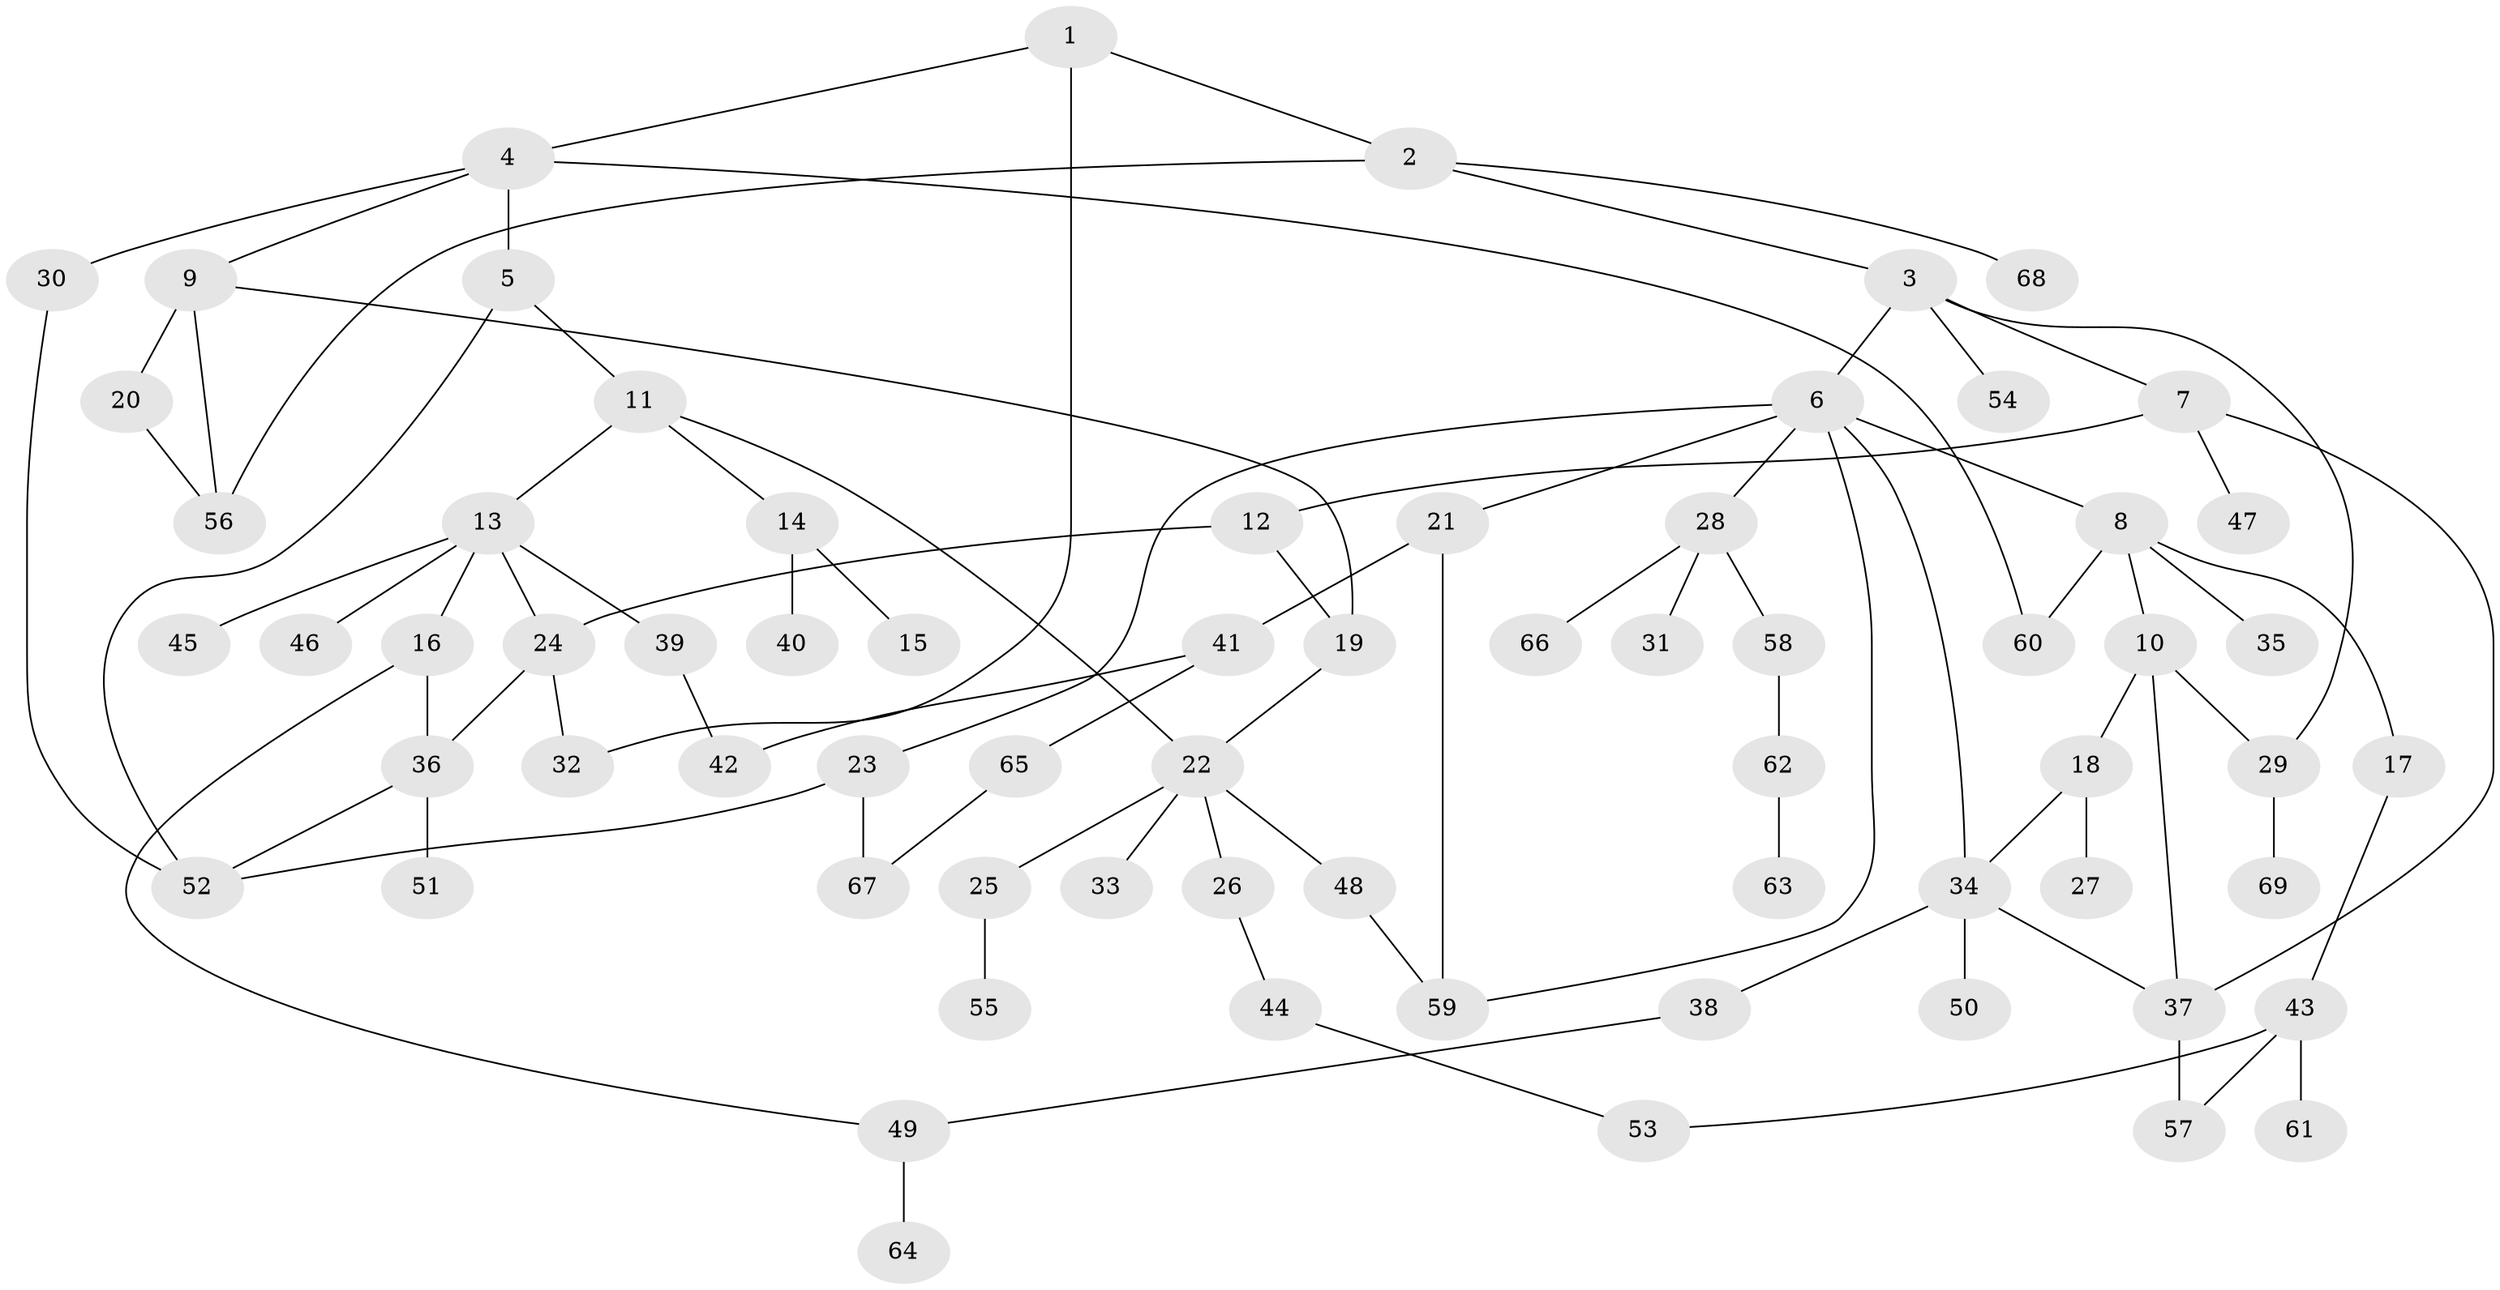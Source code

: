 // coarse degree distribution, {3: 0.10869565217391304, 4: 0.15217391304347827, 6: 0.043478260869565216, 7: 0.021739130434782608, 8: 0.021739130434782608, 5: 0.08695652173913043, 2: 0.30434782608695654, 1: 0.2608695652173913}
// Generated by graph-tools (version 1.1) at 2025/51/02/27/25 19:51:41]
// undirected, 69 vertices, 90 edges
graph export_dot {
graph [start="1"]
  node [color=gray90,style=filled];
  1;
  2;
  3;
  4;
  5;
  6;
  7;
  8;
  9;
  10;
  11;
  12;
  13;
  14;
  15;
  16;
  17;
  18;
  19;
  20;
  21;
  22;
  23;
  24;
  25;
  26;
  27;
  28;
  29;
  30;
  31;
  32;
  33;
  34;
  35;
  36;
  37;
  38;
  39;
  40;
  41;
  42;
  43;
  44;
  45;
  46;
  47;
  48;
  49;
  50;
  51;
  52;
  53;
  54;
  55;
  56;
  57;
  58;
  59;
  60;
  61;
  62;
  63;
  64;
  65;
  66;
  67;
  68;
  69;
  1 -- 2;
  1 -- 4;
  1 -- 32;
  2 -- 3;
  2 -- 56;
  2 -- 68;
  3 -- 6;
  3 -- 7;
  3 -- 54;
  3 -- 29;
  4 -- 5;
  4 -- 9;
  4 -- 30;
  4 -- 60;
  5 -- 11;
  5 -- 52;
  6 -- 8;
  6 -- 21;
  6 -- 23;
  6 -- 28;
  6 -- 59;
  6 -- 34;
  7 -- 12;
  7 -- 37;
  7 -- 47;
  8 -- 10;
  8 -- 17;
  8 -- 35;
  8 -- 60;
  9 -- 19;
  9 -- 20;
  9 -- 56;
  10 -- 18;
  10 -- 29;
  10 -- 37;
  11 -- 13;
  11 -- 14;
  11 -- 22;
  12 -- 24;
  12 -- 19;
  13 -- 16;
  13 -- 39;
  13 -- 45;
  13 -- 46;
  13 -- 24;
  14 -- 15;
  14 -- 40;
  16 -- 36;
  16 -- 49;
  17 -- 43;
  18 -- 27;
  18 -- 34;
  19 -- 22;
  20 -- 56;
  21 -- 41;
  21 -- 59;
  22 -- 25;
  22 -- 26;
  22 -- 33;
  22 -- 48;
  23 -- 67;
  23 -- 52;
  24 -- 32;
  24 -- 36;
  25 -- 55;
  26 -- 44;
  28 -- 31;
  28 -- 58;
  28 -- 66;
  29 -- 69;
  30 -- 52;
  34 -- 38;
  34 -- 50;
  34 -- 37;
  36 -- 51;
  36 -- 52;
  37 -- 57;
  38 -- 49;
  39 -- 42;
  41 -- 42;
  41 -- 65;
  43 -- 53;
  43 -- 57;
  43 -- 61;
  44 -- 53;
  48 -- 59;
  49 -- 64;
  58 -- 62;
  62 -- 63;
  65 -- 67;
}
